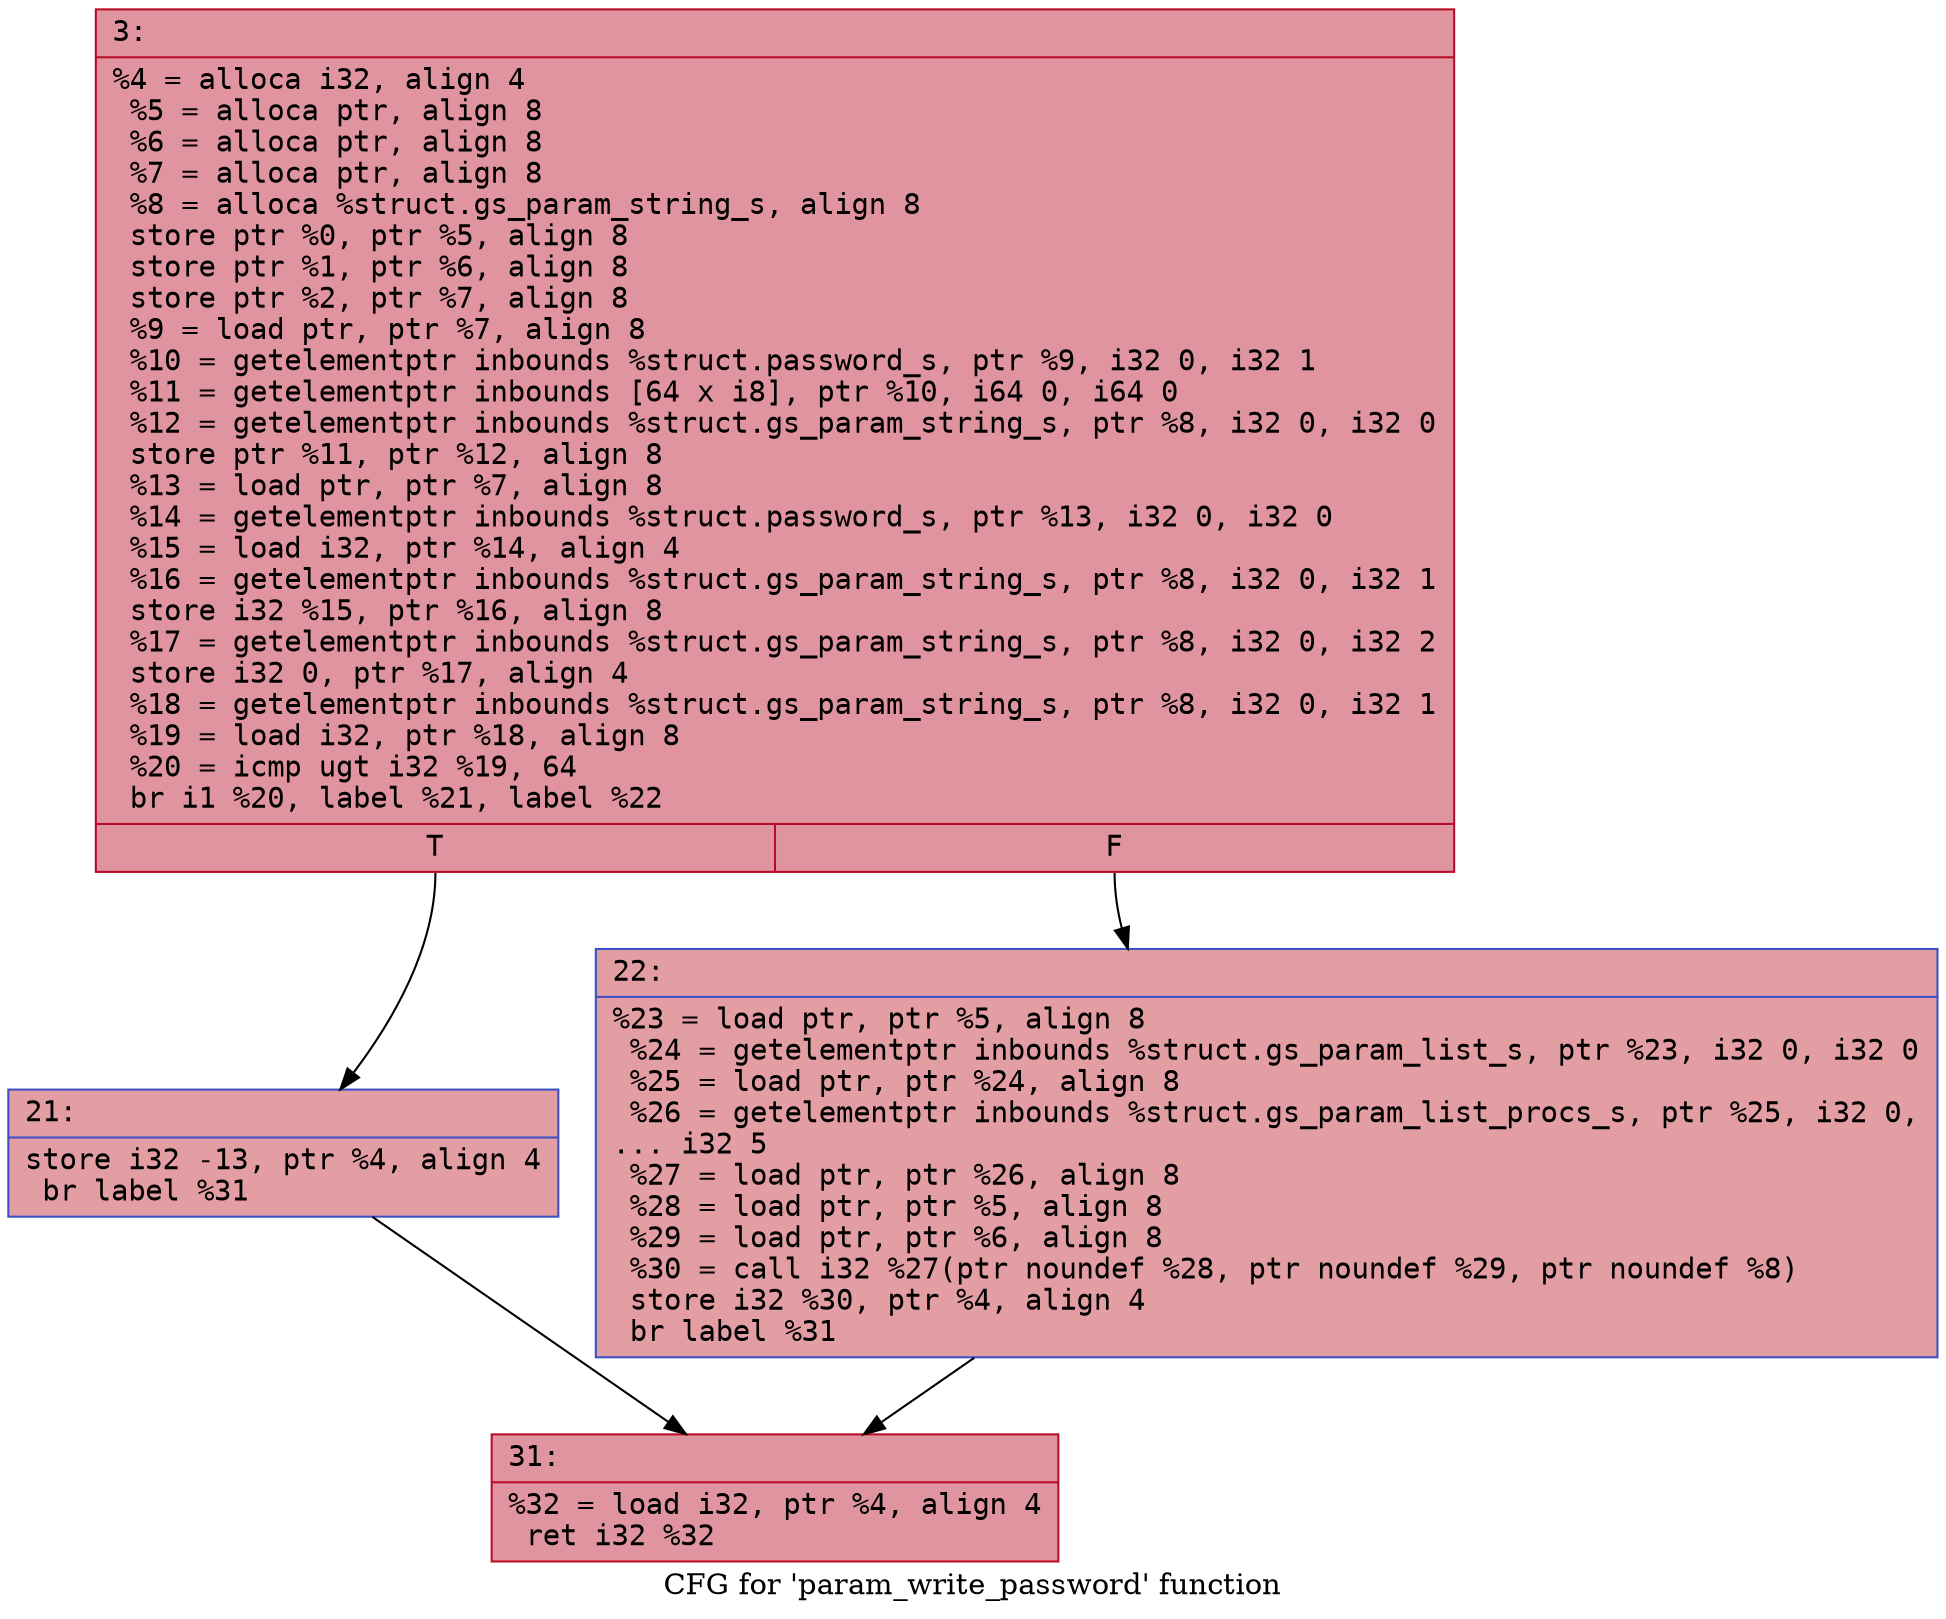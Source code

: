 digraph "CFG for 'param_write_password' function" {
	label="CFG for 'param_write_password' function";

	Node0x600001f56260 [shape=record,color="#b70d28ff", style=filled, fillcolor="#b70d2870" fontname="Courier",label="{3:\l|  %4 = alloca i32, align 4\l  %5 = alloca ptr, align 8\l  %6 = alloca ptr, align 8\l  %7 = alloca ptr, align 8\l  %8 = alloca %struct.gs_param_string_s, align 8\l  store ptr %0, ptr %5, align 8\l  store ptr %1, ptr %6, align 8\l  store ptr %2, ptr %7, align 8\l  %9 = load ptr, ptr %7, align 8\l  %10 = getelementptr inbounds %struct.password_s, ptr %9, i32 0, i32 1\l  %11 = getelementptr inbounds [64 x i8], ptr %10, i64 0, i64 0\l  %12 = getelementptr inbounds %struct.gs_param_string_s, ptr %8, i32 0, i32 0\l  store ptr %11, ptr %12, align 8\l  %13 = load ptr, ptr %7, align 8\l  %14 = getelementptr inbounds %struct.password_s, ptr %13, i32 0, i32 0\l  %15 = load i32, ptr %14, align 4\l  %16 = getelementptr inbounds %struct.gs_param_string_s, ptr %8, i32 0, i32 1\l  store i32 %15, ptr %16, align 8\l  %17 = getelementptr inbounds %struct.gs_param_string_s, ptr %8, i32 0, i32 2\l  store i32 0, ptr %17, align 4\l  %18 = getelementptr inbounds %struct.gs_param_string_s, ptr %8, i32 0, i32 1\l  %19 = load i32, ptr %18, align 8\l  %20 = icmp ugt i32 %19, 64\l  br i1 %20, label %21, label %22\l|{<s0>T|<s1>F}}"];
	Node0x600001f56260:s0 -> Node0x600001f562b0[tooltip="3 -> 21\nProbability 50.00%" ];
	Node0x600001f56260:s1 -> Node0x600001f56300[tooltip="3 -> 22\nProbability 50.00%" ];
	Node0x600001f562b0 [shape=record,color="#3d50c3ff", style=filled, fillcolor="#be242e70" fontname="Courier",label="{21:\l|  store i32 -13, ptr %4, align 4\l  br label %31\l}"];
	Node0x600001f562b0 -> Node0x600001f56350[tooltip="21 -> 31\nProbability 100.00%" ];
	Node0x600001f56300 [shape=record,color="#3d50c3ff", style=filled, fillcolor="#be242e70" fontname="Courier",label="{22:\l|  %23 = load ptr, ptr %5, align 8\l  %24 = getelementptr inbounds %struct.gs_param_list_s, ptr %23, i32 0, i32 0\l  %25 = load ptr, ptr %24, align 8\l  %26 = getelementptr inbounds %struct.gs_param_list_procs_s, ptr %25, i32 0,\l... i32 5\l  %27 = load ptr, ptr %26, align 8\l  %28 = load ptr, ptr %5, align 8\l  %29 = load ptr, ptr %6, align 8\l  %30 = call i32 %27(ptr noundef %28, ptr noundef %29, ptr noundef %8)\l  store i32 %30, ptr %4, align 4\l  br label %31\l}"];
	Node0x600001f56300 -> Node0x600001f56350[tooltip="22 -> 31\nProbability 100.00%" ];
	Node0x600001f56350 [shape=record,color="#b70d28ff", style=filled, fillcolor="#b70d2870" fontname="Courier",label="{31:\l|  %32 = load i32, ptr %4, align 4\l  ret i32 %32\l}"];
}
